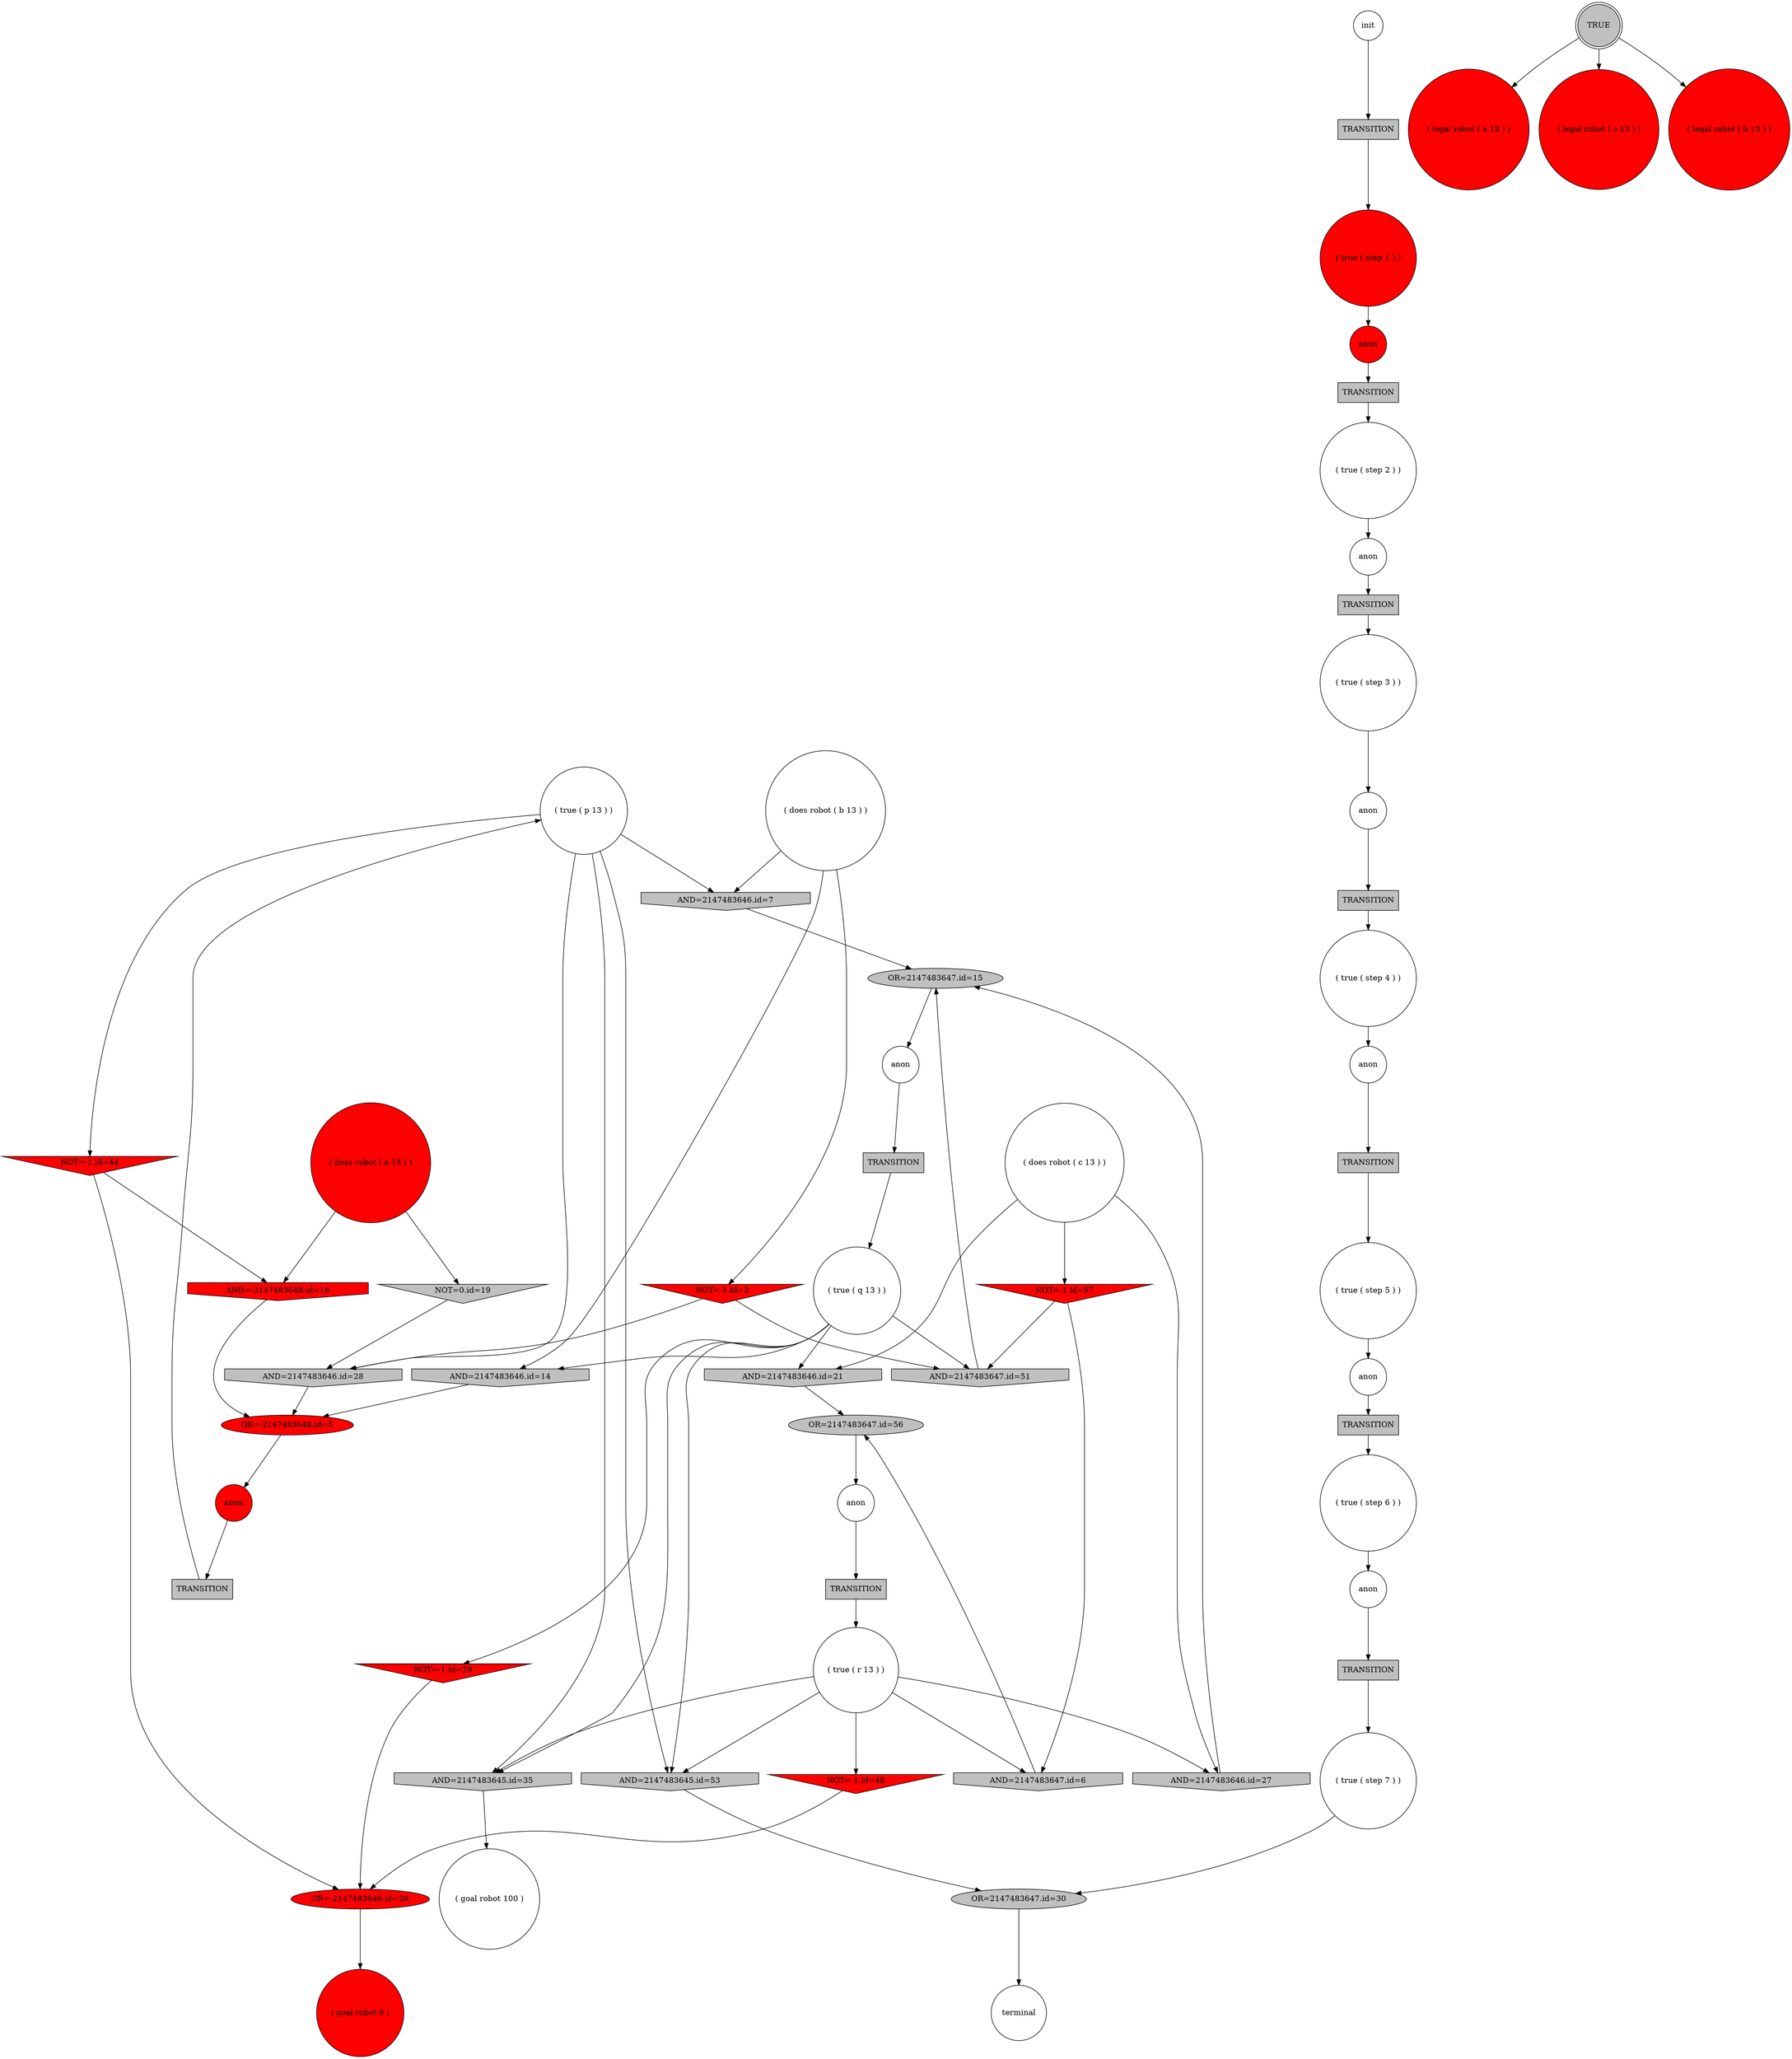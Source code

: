 digraph propNet
{
	"@4f230f0f"[shape=circle, style= filled, fillcolor=white, label="( true ( step 6 ) )"]; "@4f230f0f"->"@6baffd6"; 
	"@52c84af3"[shape=circle, style= filled, fillcolor=white, label="( does robot ( c 13 ) )"]; "@52c84af3"->"@2a2968ff"; "@52c84af3"->"@2adba546"; "@52c84af3"->"@44d1bf7c"; 
	"@17d70f94"[shape=circle, style= filled, fillcolor=white, label="anon"]; "@17d70f94"->"@4779c690"; 
	"@6309e7f"[shape=invtriangle, style= filled, fillcolor=red, label="NOT=-1.id=3"]; "@6309e7f"->"@7295e15c"; "@6309e7f"->"@42f3843c"; 
	"@19fbf161"[shape=circle, style= filled, fillcolor=white, label="anon"]; "@19fbf161"->"@2c36721e"; 
	"@650fbdaa"[shape=ellipse, style= filled, fillcolor=red, label="OR=-2147483648.id=5"]; "@650fbdaa"->"@7c564ded"; 
	"@3117a1a0"[shape=invhouse, style= filled, fillcolor=grey, label="AND=2147483647.id=6"]; "@3117a1a0"->"@209c47c7"; 
	"@726acb68"[shape=invhouse, style= filled, fillcolor=grey, label="AND=2147483646.id=7"]; "@726acb68"->"@35e99fca"; 
	"@64a2e5f5"[shape=circle, style= filled, fillcolor=red, label="( legal robot ( a 13 ) )"]; 
	"@6baffd6"[shape=circle, style= filled, fillcolor=white, label="anon"]; "@6baffd6"->"@7fce5969"; 
	"@1146a8ed"[shape=circle, style= filled, fillcolor=white, label="anon"]; "@1146a8ed"->"@5cdf2047"; 
	"@7c564ded"[shape=circle, style= filled, fillcolor=red, label="anon"]; "@7c564ded"->"@2f57f5c7"; 
	"@4779c690"[shape=box, style= filled, fillcolor=grey, label="TRANSITION"]; "@4779c690"->"@7e1e5a22"; 
	"@788de978"[shape=box, style= filled, fillcolor=grey, label="TRANSITION"]; "@788de978"->"@567cbb33"; 
	"@4bb9a1ad"[shape=invhouse, style= filled, fillcolor=grey, label="AND=2147483646.id=14"]; "@4bb9a1ad"->"@650fbdaa"; 
	"@35e99fca"[shape=ellipse, style= filled, fillcolor=grey, label="OR=2147483647.id=15"]; "@35e99fca"->"@1146a8ed"; 
	"@2237c80a"[shape=invhouse, style= filled, fillcolor=red, label="AND=-2147483648.id=16"]; "@2237c80a"->"@650fbdaa"; 
	"@2f57f5c7"[shape=box, style= filled, fillcolor=grey, label="TRANSITION"]; "@2f57f5c7"->"@7c75699d"; 
	"@18fdba40"[shape=box, style= filled, fillcolor=grey, label="TRANSITION"]; "@18fdba40"->"@77bfd08c"; 
	"@7407a6c7"[shape=invtriangle, style= filled, fillcolor=grey, label="NOT=0.id=19"]; "@7407a6c7"->"@7295e15c"; 
	"@13a2bee"[shape=circle, style= filled, fillcolor=white, label="anon"]; "@13a2bee"->"@615022ae"; 
	"@2a2968ff"[shape=invhouse, style= filled, fillcolor=grey, label="AND=2147483646.id=21"]; "@2a2968ff"->"@209c47c7"; 
	"@74fc261d"[shape=circle, style= filled, fillcolor=red, label="( does robot ( a 13 ) )"]; "@74fc261d"->"@7407a6c7"; "@74fc261d"->"@2237c80a"; 
	"@2e881469"[shape=circle, style= filled, fillcolor=white, label="( goal robot 100 )"]; 
	"@6945ba36"[shape=circle, style= filled, fillcolor=white, label="( true ( r 13 ) )"]; "@6945ba36"->"@25385179"; "@6945ba36"->"@3117a1a0"; "@6945ba36"->"@15d5aac2"; "@6945ba36"->"@abb6d0"; "@6945ba36"->"@44d1bf7c"; 
	"@59cba2bf"[shape=circle, style= filled, fillcolor=white, label="( true ( step 2 ) )"]; "@59cba2bf"->"@17d70f94"; 
	"@74c84f62"[shape=ellipse, style= filled, fillcolor=red, label="OR=-2147483646.id=26"]; "@74c84f62"->"@2b0fe710"; 
	"@44d1bf7c"[shape=invhouse, style= filled, fillcolor=grey, label="AND=2147483646.id=27"]; "@44d1bf7c"->"@35e99fca"; 
	"@7295e15c"[shape=invhouse, style= filled, fillcolor=grey, label="AND=2147483646.id=28"]; "@7295e15c"->"@650fbdaa"; 
	"@4b981053"[shape=invtriangle, style= filled, fillcolor=red, label="NOT=-1.id=29"]; "@4b981053"->"@74c84f62"; 
	"@3f9aec42"[shape=ellipse, style= filled, fillcolor=grey, label="OR=2147483647.id=30"]; "@3f9aec42"->"@565dcaec"; 
	"@3793d468"[shape=doublecircle, style= filled, fillcolor=grey, label="TRUE"]; "@3793d468"->"@64a2e5f5"; "@3793d468"->"@55451bb5"; "@3793d468"->"@b51e7a4"; 
	"@615022ae"[shape=box, style= filled, fillcolor=grey, label="TRANSITION"]; "@615022ae"->"@6945ba36"; 
	"@2b0fe710"[shape=circle, style= filled, fillcolor=red, label="( goal robot 0 )"]; 
	"@7e1e5a22"[shape=circle, style= filled, fillcolor=white, label="( true ( step 3 ) )"]; "@7e1e5a22"->"@100857de"; 
	"@25385179"[shape=invhouse, style= filled, fillcolor=grey, label="AND=2147483645.id=35"]; "@25385179"->"@2e881469"; 
	"@1695eae9"[shape=circle, style= filled, fillcolor=red, label="anon"]; "@1695eae9"->"@79fb9617"; 
	"@5cdf2047"[shape=box, style= filled, fillcolor=grey, label="TRANSITION"]; "@5cdf2047"->"@54820244"; 
	"@565dcaec"[shape=circle, style= filled, fillcolor=white, label="terminal"]; 
	"@b51e7a4"[shape=circle, style= filled, fillcolor=red, label="( legal robot ( b 13 ) )"]; 
	"@46e2fbc7"[shape=circle, style= filled, fillcolor=white, label="( does robot ( b 13 ) )"]; "@46e2fbc7"->"@726acb68"; "@46e2fbc7"->"@4bb9a1ad"; "@46e2fbc7"->"@6309e7f"; 
	"@567cbb33"[shape=circle, style= filled, fillcolor=red, label="( true ( step 1 ) )"]; "@567cbb33"->"@1695eae9"; 
	"@2b47ce8c"[shape=box, style= filled, fillcolor=grey, label="TRANSITION"]; "@2b47ce8c"->"@1e16c9a5"; 
	"@7c75699d"[shape=circle, style= filled, fillcolor=white, label="( true ( p 13 ) )"]; "@7c75699d"->"@9a09fa0"; "@7c75699d"->"@25385179"; "@7c75699d"->"@726acb68"; "@7c75699d"->"@15d5aac2"; "@7c75699d"->"@7295e15c"; 
	"@9a09fa0"[shape=invtriangle, style= filled, fillcolor=red, label="NOT=-1.id=44"]; "@9a09fa0"->"@74c84f62"; "@9a09fa0"->"@2237c80a"; 
	"@497e3f62"[shape=circle, style= filled, fillcolor=white, label="init"]; "@497e3f62"->"@788de978"; 
	"@2c36721e"[shape=box, style= filled, fillcolor=grey, label="TRANSITION"]; "@2c36721e"->"@4f230f0f"; 
	"@6b32d573"[shape=circle, style= filled, fillcolor=white, label="anon"]; "@6b32d573"->"@2b47ce8c"; 
	"@abb6d0"[shape=invtriangle, style= filled, fillcolor=red, label="NOT=-1.id=48"]; "@abb6d0"->"@74c84f62"; 
	"@7fce5969"[shape=box, style= filled, fillcolor=grey, label="TRANSITION"]; "@7fce5969"->"@fe0fe6"; 
	"@54820244"[shape=circle, style= filled, fillcolor=white, label="( true ( q 13 ) )"]; "@54820244"->"@25385179"; "@54820244"->"@4bb9a1ad"; "@54820244"->"@2a2968ff"; "@54820244"->"@15d5aac2"; "@54820244"->"@4b981053"; "@54820244"->"@42f3843c"; 
	"@42f3843c"[shape=invhouse, style= filled, fillcolor=grey, label="AND=2147483647.id=51"]; "@42f3843c"->"@35e99fca"; 
	"@55451bb5"[shape=circle, style= filled, fillcolor=red, label="( legal robot ( c 13 ) )"]; 
	"@15d5aac2"[shape=invhouse, style= filled, fillcolor=grey, label="AND=2147483645.id=53"]; "@15d5aac2"->"@3f9aec42"; 
	"@fe0fe6"[shape=circle, style= filled, fillcolor=white, label="( true ( step 7 ) )"]; "@fe0fe6"->"@3f9aec42"; 
	"@77bfd08c"[shape=circle, style= filled, fillcolor=white, label="( true ( step 4 ) )"]; "@77bfd08c"->"@6b32d573"; 
	"@209c47c7"[shape=ellipse, style= filled, fillcolor=grey, label="OR=2147483647.id=56"]; "@209c47c7"->"@13a2bee"; 
	"@2adba546"[shape=invtriangle, style= filled, fillcolor=red, label="NOT=-1.id=57"]; "@2adba546"->"@3117a1a0"; "@2adba546"->"@42f3843c"; 
	"@1e16c9a5"[shape=circle, style= filled, fillcolor=white, label="( true ( step 5 ) )"]; "@1e16c9a5"->"@19fbf161"; 
	"@100857de"[shape=circle, style= filled, fillcolor=white, label="anon"]; "@100857de"->"@18fdba40"; 
	"@79fb9617"[shape=box, style= filled, fillcolor=grey, label="TRANSITION"]; "@79fb9617"->"@59cba2bf"; 
}